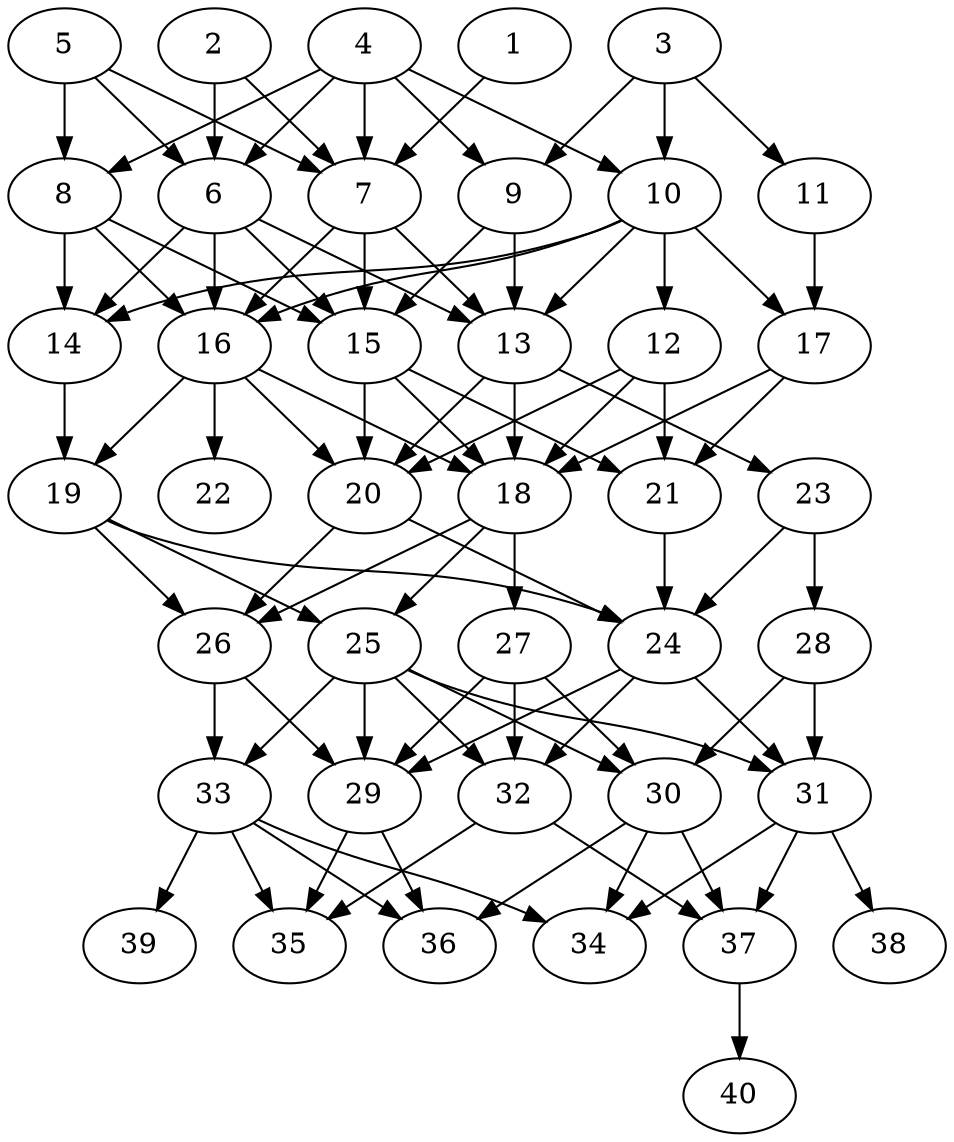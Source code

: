 // DAG automatically generated by daggen at Thu Oct  3 14:06:49 2019
// ./daggen --dot -n 40 --ccr 0.3 --fat 0.5 --regular 0.9 --density 0.7 --mindata 5242880 --maxdata 52428800 
digraph G {
  1 [size="160699733", alpha="0.12", expect_size="48209920"] 
  1 -> 7 [size ="48209920"]
  2 [size="19855360", alpha="0.05", expect_size="5956608"] 
  2 -> 6 [size ="5956608"]
  2 -> 7 [size ="5956608"]
  3 [size="129167360", alpha="0.09", expect_size="38750208"] 
  3 -> 9 [size ="38750208"]
  3 -> 10 [size ="38750208"]
  3 -> 11 [size ="38750208"]
  4 [size="60596907", alpha="0.00", expect_size="18179072"] 
  4 -> 6 [size ="18179072"]
  4 -> 7 [size ="18179072"]
  4 -> 8 [size ="18179072"]
  4 -> 9 [size ="18179072"]
  4 -> 10 [size ="18179072"]
  5 [size="21760000", alpha="0.10", expect_size="6528000"] 
  5 -> 6 [size ="6528000"]
  5 -> 7 [size ="6528000"]
  5 -> 8 [size ="6528000"]
  6 [size="110984533", alpha="0.04", expect_size="33295360"] 
  6 -> 13 [size ="33295360"]
  6 -> 14 [size ="33295360"]
  6 -> 15 [size ="33295360"]
  6 -> 16 [size ="33295360"]
  7 [size="54541653", alpha="0.02", expect_size="16362496"] 
  7 -> 13 [size ="16362496"]
  7 -> 15 [size ="16362496"]
  7 -> 16 [size ="16362496"]
  8 [size="137379840", alpha="0.09", expect_size="41213952"] 
  8 -> 14 [size ="41213952"]
  8 -> 15 [size ="41213952"]
  8 -> 16 [size ="41213952"]
  9 [size="116821333", alpha="0.09", expect_size="35046400"] 
  9 -> 13 [size ="35046400"]
  9 -> 15 [size ="35046400"]
  10 [size="153166507", alpha="0.07", expect_size="45949952"] 
  10 -> 12 [size ="45949952"]
  10 -> 13 [size ="45949952"]
  10 -> 14 [size ="45949952"]
  10 -> 16 [size ="45949952"]
  10 -> 17 [size ="45949952"]
  11 [size="167833600", alpha="0.03", expect_size="50350080"] 
  11 -> 17 [size ="50350080"]
  12 [size="104400213", alpha="0.14", expect_size="31320064"] 
  12 -> 18 [size ="31320064"]
  12 -> 20 [size ="31320064"]
  12 -> 21 [size ="31320064"]
  13 [size="142499840", alpha="0.07", expect_size="42749952"] 
  13 -> 18 [size ="42749952"]
  13 -> 20 [size ="42749952"]
  13 -> 23 [size ="42749952"]
  14 [size="53930667", alpha="0.20", expect_size="16179200"] 
  14 -> 19 [size ="16179200"]
  15 [size="57285973", alpha="0.12", expect_size="17185792"] 
  15 -> 18 [size ="17185792"]
  15 -> 20 [size ="17185792"]
  15 -> 21 [size ="17185792"]
  16 [size="132840107", alpha="0.09", expect_size="39852032"] 
  16 -> 18 [size ="39852032"]
  16 -> 19 [size ="39852032"]
  16 -> 20 [size ="39852032"]
  16 -> 22 [size ="39852032"]
  17 [size="165205333", alpha="0.12", expect_size="49561600"] 
  17 -> 18 [size ="49561600"]
  17 -> 21 [size ="49561600"]
  18 [size="22203733", alpha="0.02", expect_size="6661120"] 
  18 -> 25 [size ="6661120"]
  18 -> 26 [size ="6661120"]
  18 -> 27 [size ="6661120"]
  19 [size="96897707", alpha="0.11", expect_size="29069312"] 
  19 -> 24 [size ="29069312"]
  19 -> 25 [size ="29069312"]
  19 -> 26 [size ="29069312"]
  20 [size="166154240", alpha="0.02", expect_size="49846272"] 
  20 -> 24 [size ="49846272"]
  20 -> 26 [size ="49846272"]
  21 [size="61702827", alpha="0.12", expect_size="18510848"] 
  21 -> 24 [size ="18510848"]
  22 [size="87357440", alpha="0.02", expect_size="26207232"] 
  23 [size="37618347", alpha="0.06", expect_size="11285504"] 
  23 -> 24 [size ="11285504"]
  23 -> 28 [size ="11285504"]
  24 [size="91760640", alpha="0.16", expect_size="27528192"] 
  24 -> 29 [size ="27528192"]
  24 -> 31 [size ="27528192"]
  24 -> 32 [size ="27528192"]
  25 [size="89832107", alpha="0.06", expect_size="26949632"] 
  25 -> 29 [size ="26949632"]
  25 -> 30 [size ="26949632"]
  25 -> 31 [size ="26949632"]
  25 -> 32 [size ="26949632"]
  25 -> 33 [size ="26949632"]
  26 [size="28532053", alpha="0.08", expect_size="8559616"] 
  26 -> 29 [size ="8559616"]
  26 -> 33 [size ="8559616"]
  27 [size="97034240", alpha="0.15", expect_size="29110272"] 
  27 -> 29 [size ="29110272"]
  27 -> 30 [size ="29110272"]
  27 -> 32 [size ="29110272"]
  28 [size="33798827", alpha="0.17", expect_size="10139648"] 
  28 -> 30 [size ="10139648"]
  28 -> 31 [size ="10139648"]
  29 [size="49268053", alpha="0.12", expect_size="14780416"] 
  29 -> 35 [size ="14780416"]
  29 -> 36 [size ="14780416"]
  30 [size="133737813", alpha="0.03", expect_size="40121344"] 
  30 -> 34 [size ="40121344"]
  30 -> 36 [size ="40121344"]
  30 -> 37 [size ="40121344"]
  31 [size="151040000", alpha="0.15", expect_size="45312000"] 
  31 -> 34 [size ="45312000"]
  31 -> 37 [size ="45312000"]
  31 -> 38 [size ="45312000"]
  32 [size="87111680", alpha="0.17", expect_size="26133504"] 
  32 -> 35 [size ="26133504"]
  32 -> 37 [size ="26133504"]
  33 [size="101618347", alpha="0.15", expect_size="30485504"] 
  33 -> 34 [size ="30485504"]
  33 -> 35 [size ="30485504"]
  33 -> 36 [size ="30485504"]
  33 -> 39 [size ="30485504"]
  34 [size="148964693", alpha="0.17", expect_size="44689408"] 
  35 [size="114988373", alpha="0.05", expect_size="34496512"] 
  36 [size="161259520", alpha="0.07", expect_size="48377856"] 
  37 [size="66717013", alpha="0.09", expect_size="20015104"] 
  37 -> 40 [size ="20015104"]
  38 [size="25716053", alpha="0.10", expect_size="7714816"] 
  39 [size="158156800", alpha="0.02", expect_size="47447040"] 
  40 [size="91535360", alpha="0.13", expect_size="27460608"] 
}

